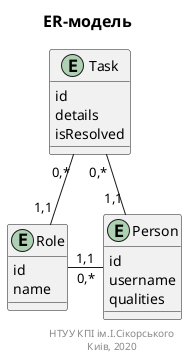 @startuml BEM
title
<font size=16 color=black>ER-модель
end title

entity Person {
    id
    username
    qualities
}

entity Role {
    id
    name
}

entity Task {
    id
    details
    isResolved
}

Person "0,*"-l-"1,1" Role
Task "0,*"-r-"1,1" Role
Task "0,*"-d-"1,1" Person

right footer
НТУУ КПІ ім.І.Сікорського
Киів, 2020
end footer
@enduml